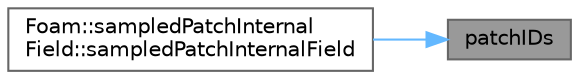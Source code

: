 digraph "patchIDs"
{
 // LATEX_PDF_SIZE
  bgcolor="transparent";
  edge [fontname=Helvetica,fontsize=10,labelfontname=Helvetica,labelfontsize=10];
  node [fontname=Helvetica,fontsize=10,shape=box,height=0.2,width=0.4];
  rankdir="RL";
  Node1 [id="Node000001",label="patchIDs",height=0.2,width=0.4,color="gray40", fillcolor="grey60", style="filled", fontcolor="black",tooltip=" "];
  Node1 -> Node2 [id="edge1_Node000001_Node000002",dir="back",color="steelblue1",style="solid",tooltip=" "];
  Node2 [id="Node000002",label="Foam::sampledPatchInternal\lField::sampledPatchInternalField",height=0.2,width=0.4,color="grey40", fillcolor="white", style="filled",URL="$classFoam_1_1sampledPatchInternalField.html#a3aee63f01712c7a45299253ce06e5b1d",tooltip=" "];
}
